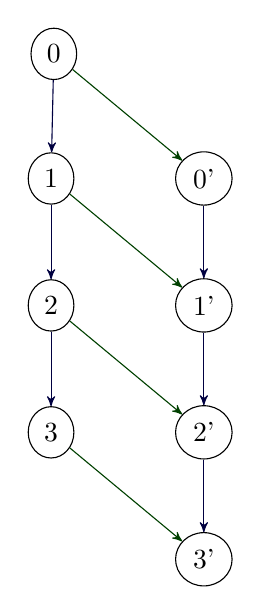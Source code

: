 
\begin{tikzpicture}[>=latex,line join=bevel,]
%%
\begin{scope}
  \pgfsetstrokecolor{black}
  \definecolor{strokecol}{rgb}{1.0,1.0,1.0};
  \pgfsetstrokecolor{strokecol}
  \definecolor{fillcol}{rgb}{1.0,1.0,1.0};
  \pgfsetfillcolor{fillcol}
\end{scope}
\begin{scope}
  \pgfsetstrokecolor{black}
  \definecolor{strokecol}{rgb}{1.0,1.0,1.0};
  \pgfsetstrokecolor{strokecol}
  \definecolor{fillcol}{rgb}{1.0,1.0,1.0};
  \pgfsetfillcolor{fillcol}
\end{scope}
\begin{scope}
  \pgfsetstrokecolor{black}
  \definecolor{strokecol}{rgb}{1.0,1.0,1.0};
  \pgfsetstrokecolor{strokecol}
  \definecolor{fillcol}{rgb}{1.0,1.0,1.0};
  \pgfsetfillcolor{fillcol}
\end{scope}
\begin{scope}
  \pgfsetstrokecolor{black}
  \definecolor{strokecol}{rgb}{1.0,1.0,1.0};
  \pgfsetstrokecolor{strokecol}
  \definecolor{fillcol}{rgb}{1.0,1.0,1.0};
  \pgfsetfillcolor{fillcol}
\end{scope}
\begin{scope}
  \pgfsetstrokecolor{black}
  \definecolor{strokecol}{rgb}{1.0,1.0,1.0};
  \pgfsetstrokecolor{strokecol}
  \definecolor{fillcol}{rgb}{1.0,1.0,1.0};
  \pgfsetfillcolor{fillcol}
\end{scope}
  \node (d1p) at (73.0bp,110.24bp) [draw,ellipse] {1'};
  \node (d0p) at (73.0bp,155.94bp) [draw,ellipse] {0'};
  \node (d2p) at (73.0bp,64.545bp) [draw,ellipse] {2'};
  \coordinate (inv3) at (18.0bp,18.848bp);
  \node (d3p) at (73.0bp,18.848bp) [draw,ellipse] {3'};
  \coordinate (inv0) at (73.0bp,200.79bp);
  \node (1) at (18.0bp,155.94bp) [draw,ellipse] {1};
  \node (0) at (19.0bp,200.79bp) [draw,ellipse] {0};
  \node (3) at (18.0bp,64.545bp) [draw,ellipse] {3};
  \node (2) at (18.0bp,110.24bp) [draw,ellipse] {2};
  \definecolor{strokecolor}{rgb}{0.0,0.0,0.25};
  \draw [strokecolor,-stealth'] (2) ..controls (18.0bp,92.084bp) and (18.0bp,91.988bp)  .. (3);
  \definecolor{strokecolor}{rgb}{0.0,0.25,0.0};
  \draw [strokecolor,-stealth'] (2) ..controls (37.392bp,94.13bp) and (43.883bp,88.737bp)  .. (d2p);
  \definecolor{strokecolor}{rgb}{0.0,0.0,0.25};
  \draw [strokecolor,-stealth'] (d1p) ..controls (73.0bp,91.231bp) and (73.0bp,91.071bp)  .. (d2p);
  \definecolor{strokecolor}{rgb}{0.0,0.25,0.0};
  \draw [strokecolor,-stealth'] (1) ..controls (37.392bp,139.83bp) and (43.883bp,134.43bp)  .. (d1p);
  \definecolor{strokecolor}{rgb}{0.0,0.25,0.0};
  \draw [strokecolor,-stealth'] (0) ..controls (38.234bp,184.81bp) and (44.46bp,179.64bp)  .. (d0p);
  \definecolor{strokecolor}{rgb}{0.0,0.0,0.25};
  \draw [strokecolor,-stealth'] (d0p) ..controls (73.0bp,136.93bp) and (73.0bp,136.77bp)  .. (d1p);
  \definecolor{strokecolor}{rgb}{0.0,0.25,0.0};
  \draw [strokecolor,-stealth'] (3) ..controls (37.392bp,48.433bp) and (43.883bp,43.04bp)  .. (d3p);
  \definecolor{strokecolor}{rgb}{0.0,0.0,0.25};
  \draw [strokecolor,-stealth'] (d2p) ..controls (73.0bp,45.535bp) and (73.0bp,45.375bp)  .. (d3p);
  \definecolor{strokecolor}{rgb}{0.0,0.0,0.25};
  \draw [strokecolor,-stealth'] (0) ..controls (18.591bp,182.46bp) and (18.589bp,182.37bp)  .. (1);
  \definecolor{strokecolor}{rgb}{0.0,0.0,0.25};
  \draw [strokecolor,-stealth'] (1) ..controls (18.0bp,137.78bp) and (18.0bp,137.68bp)  .. (2);
%
\end{tikzpicture}

